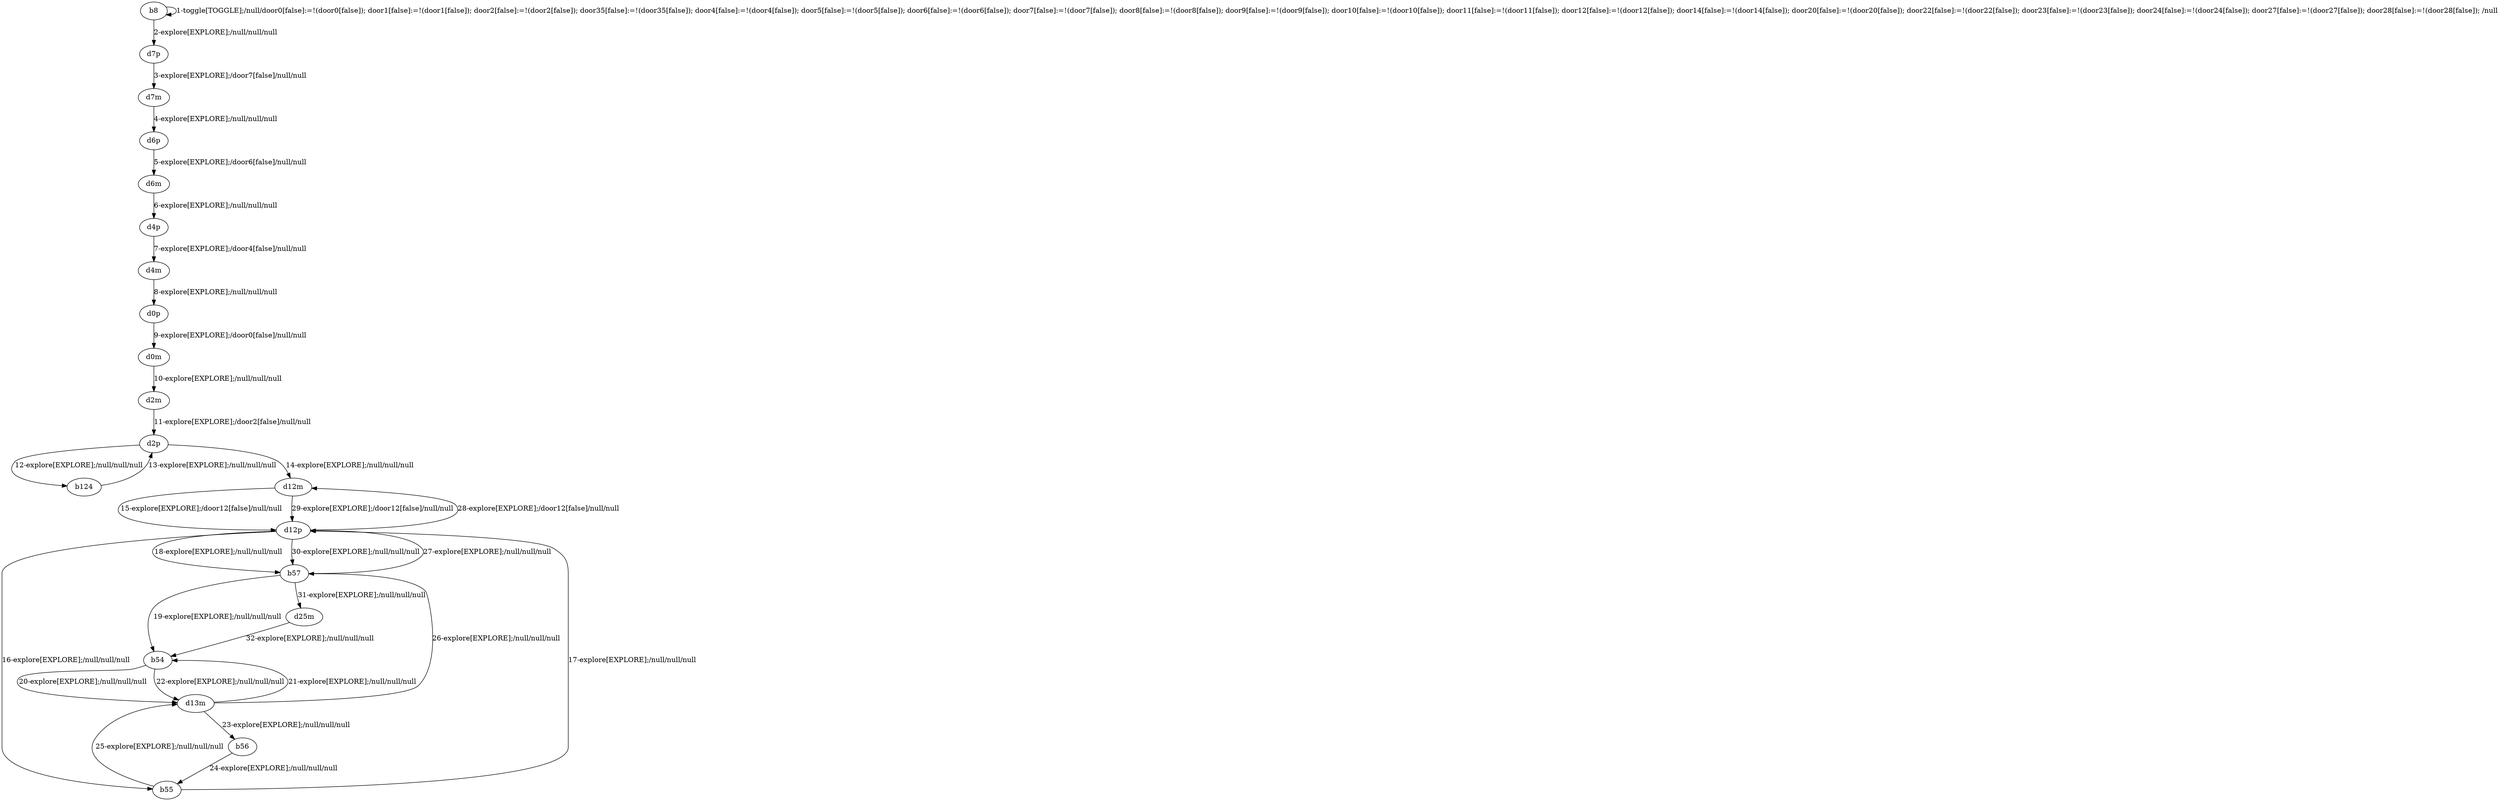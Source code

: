 # Total number of goals covered by this test: 1
# d25m --> b54

digraph g {
"b8" -> "b8" [label = "1-toggle[TOGGLE];/null/door0[false]:=!(door0[false]); door1[false]:=!(door1[false]); door2[false]:=!(door2[false]); door35[false]:=!(door35[false]); door4[false]:=!(door4[false]); door5[false]:=!(door5[false]); door6[false]:=!(door6[false]); door7[false]:=!(door7[false]); door8[false]:=!(door8[false]); door9[false]:=!(door9[false]); door10[false]:=!(door10[false]); door11[false]:=!(door11[false]); door12[false]:=!(door12[false]); door14[false]:=!(door14[false]); door20[false]:=!(door20[false]); door22[false]:=!(door22[false]); door23[false]:=!(door23[false]); door24[false]:=!(door24[false]); door27[false]:=!(door27[false]); door28[false]:=!(door28[false]); /null"];
"b8" -> "d7p" [label = "2-explore[EXPLORE];/null/null/null"];
"d7p" -> "d7m" [label = "3-explore[EXPLORE];/door7[false]/null/null"];
"d7m" -> "d6p" [label = "4-explore[EXPLORE];/null/null/null"];
"d6p" -> "d6m" [label = "5-explore[EXPLORE];/door6[false]/null/null"];
"d6m" -> "d4p" [label = "6-explore[EXPLORE];/null/null/null"];
"d4p" -> "d4m" [label = "7-explore[EXPLORE];/door4[false]/null/null"];
"d4m" -> "d0p" [label = "8-explore[EXPLORE];/null/null/null"];
"d0p" -> "d0m" [label = "9-explore[EXPLORE];/door0[false]/null/null"];
"d0m" -> "d2m" [label = "10-explore[EXPLORE];/null/null/null"];
"d2m" -> "d2p" [label = "11-explore[EXPLORE];/door2[false]/null/null"];
"d2p" -> "b124" [label = "12-explore[EXPLORE];/null/null/null"];
"b124" -> "d2p" [label = "13-explore[EXPLORE];/null/null/null"];
"d2p" -> "d12m" [label = "14-explore[EXPLORE];/null/null/null"];
"d12m" -> "d12p" [label = "15-explore[EXPLORE];/door12[false]/null/null"];
"d12p" -> "b55" [label = "16-explore[EXPLORE];/null/null/null"];
"b55" -> "d12p" [label = "17-explore[EXPLORE];/null/null/null"];
"d12p" -> "b57" [label = "18-explore[EXPLORE];/null/null/null"];
"b57" -> "b54" [label = "19-explore[EXPLORE];/null/null/null"];
"b54" -> "d13m" [label = "20-explore[EXPLORE];/null/null/null"];
"d13m" -> "b54" [label = "21-explore[EXPLORE];/null/null/null"];
"b54" -> "d13m" [label = "22-explore[EXPLORE];/null/null/null"];
"d13m" -> "b56" [label = "23-explore[EXPLORE];/null/null/null"];
"b56" -> "b55" [label = "24-explore[EXPLORE];/null/null/null"];
"b55" -> "d13m" [label = "25-explore[EXPLORE];/null/null/null"];
"d13m" -> "b57" [label = "26-explore[EXPLORE];/null/null/null"];
"b57" -> "d12p" [label = "27-explore[EXPLORE];/null/null/null"];
"d12p" -> "d12m" [label = "28-explore[EXPLORE];/door12[false]/null/null"];
"d12m" -> "d12p" [label = "29-explore[EXPLORE];/door12[false]/null/null"];
"d12p" -> "b57" [label = "30-explore[EXPLORE];/null/null/null"];
"b57" -> "d25m" [label = "31-explore[EXPLORE];/null/null/null"];
"d25m" -> "b54" [label = "32-explore[EXPLORE];/null/null/null"];
}